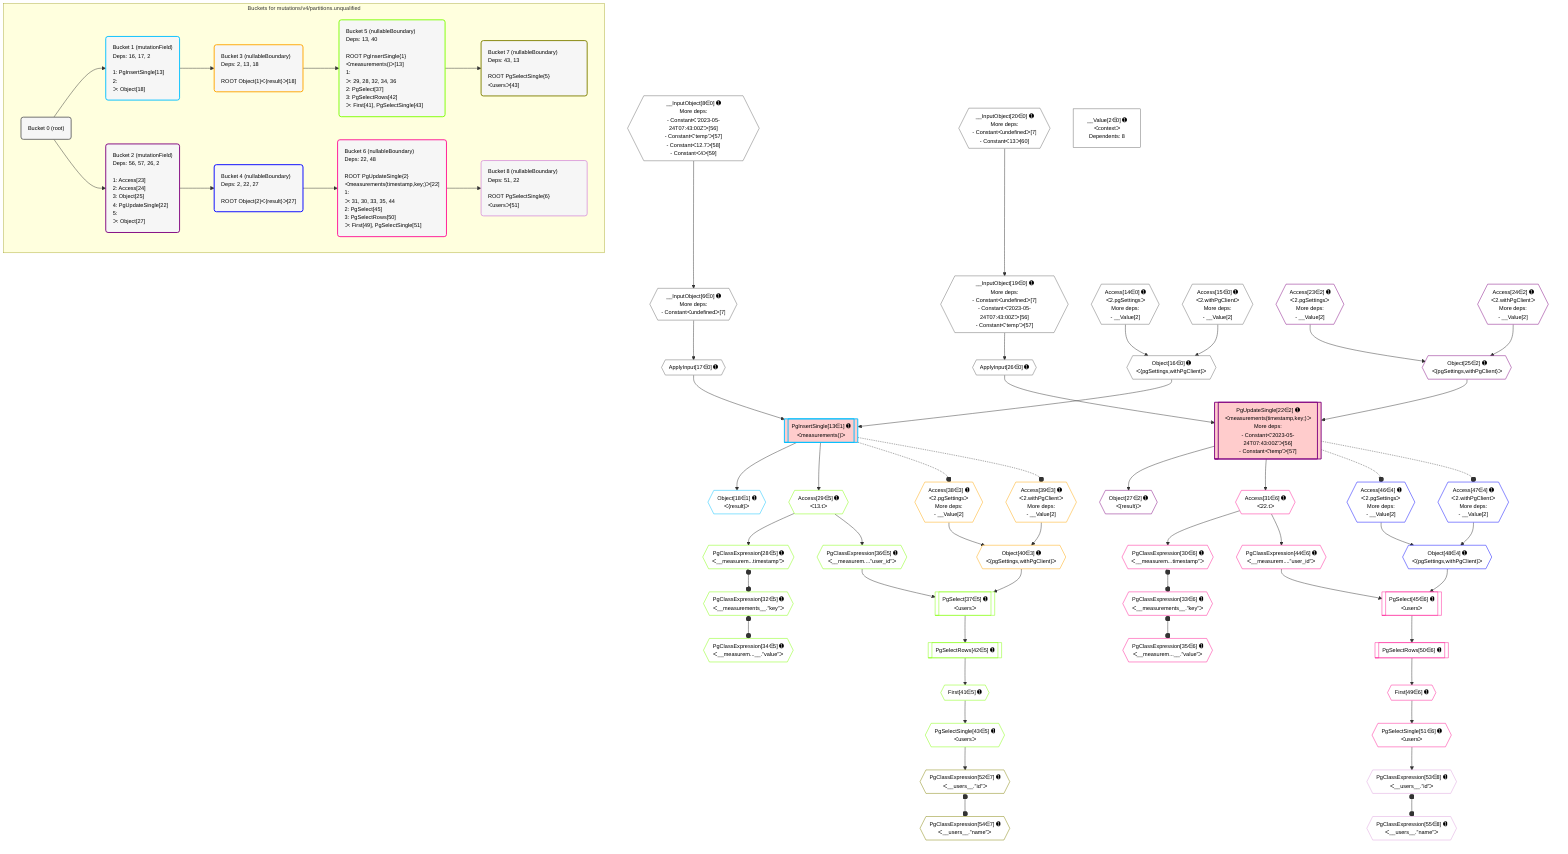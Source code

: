 %%{init: {'themeVariables': { 'fontSize': '12px'}}}%%
graph TD
    classDef path fill:#eee,stroke:#000,color:#000
    classDef plan fill:#fff,stroke-width:1px,color:#000
    classDef itemplan fill:#fff,stroke-width:2px,color:#000
    classDef unbatchedplan fill:#dff,stroke-width:1px,color:#000
    classDef sideeffectplan fill:#fcc,stroke-width:2px,color:#000
    classDef bucket fill:#f6f6f6,color:#000,stroke-width:2px,text-align:left

    subgraph "Buckets for mutations/v4/partitions.unqualified"
    Bucket0("Bucket 0 (root)"):::bucket
    Bucket1("Bucket 1 (mutationField)<br />Deps: 16, 17, 2<br /><br />1: PgInsertSingle[13]<br />2: <br />ᐳ: Object[18]"):::bucket
    Bucket2("Bucket 2 (mutationField)<br />Deps: 56, 57, 26, 2<br /><br />1: Access[23]<br />2: Access[24]<br />3: Object[25]<br />4: PgUpdateSingle[22]<br />5: <br />ᐳ: Object[27]"):::bucket
    Bucket3("Bucket 3 (nullableBoundary)<br />Deps: 2, 13, 18<br /><br />ROOT Object{1}ᐸ{result}ᐳ[18]"):::bucket
    Bucket4("Bucket 4 (nullableBoundary)<br />Deps: 2, 22, 27<br /><br />ROOT Object{2}ᐸ{result}ᐳ[27]"):::bucket
    Bucket5("Bucket 5 (nullableBoundary)<br />Deps: 13, 40<br /><br />ROOT PgInsertSingle{1}ᐸmeasurements()ᐳ[13]<br />1: <br />ᐳ: 29, 28, 32, 34, 36<br />2: PgSelect[37]<br />3: PgSelectRows[42]<br />ᐳ: First[41], PgSelectSingle[43]"):::bucket
    Bucket6("Bucket 6 (nullableBoundary)<br />Deps: 22, 48<br /><br />ROOT PgUpdateSingle{2}ᐸmeasurements(timestamp,key;)ᐳ[22]<br />1: <br />ᐳ: 31, 30, 33, 35, 44<br />2: PgSelect[45]<br />3: PgSelectRows[50]<br />ᐳ: First[49], PgSelectSingle[51]"):::bucket
    Bucket7("Bucket 7 (nullableBoundary)<br />Deps: 43, 13<br /><br />ROOT PgSelectSingle{5}ᐸusersᐳ[43]"):::bucket
    Bucket8("Bucket 8 (nullableBoundary)<br />Deps: 51, 22<br /><br />ROOT PgSelectSingle{6}ᐸusersᐳ[51]"):::bucket
    end
    Bucket0 --> Bucket1 & Bucket2
    Bucket1 --> Bucket3
    Bucket2 --> Bucket4
    Bucket3 --> Bucket5
    Bucket4 --> Bucket6
    Bucket5 --> Bucket7
    Bucket6 --> Bucket8

    %% plan dependencies
    __InputObject8{{"__InputObject[8∈0] ➊<br />More deps:<br />- Constantᐸ'2023-05-24T07:43:00Z'ᐳ[56]<br />- Constantᐸ'temp'ᐳ[57]<br />- Constantᐸ12.7ᐳ[58]<br />- Constantᐸ4ᐳ[59]"}}:::plan
    __InputObject19{{"__InputObject[19∈0] ➊<br />More deps:<br />- Constantᐸundefinedᐳ[7]<br />- Constantᐸ'2023-05-24T07:43:00Z'ᐳ[56]<br />- Constantᐸ'temp'ᐳ[57]"}}:::plan
    __InputObject20{{"__InputObject[20∈0] ➊<br />More deps:<br />- Constantᐸundefinedᐳ[7]<br />- Constantᐸ13ᐳ[60]"}}:::plan
    __InputObject20 --> __InputObject19
    __InputObject6{{"__InputObject[6∈0] ➊<br />More deps:<br />- Constantᐸundefinedᐳ[7]"}}:::plan
    __InputObject8 --> __InputObject6
    Object16{{"Object[16∈0] ➊<br />ᐸ{pgSettings,withPgClient}ᐳ"}}:::plan
    Access14{{"Access[14∈0] ➊<br />ᐸ2.pgSettingsᐳ<br />More deps:<br />- __Value[2]"}}:::plan
    Access15{{"Access[15∈0] ➊<br />ᐸ2.withPgClientᐳ<br />More deps:<br />- __Value[2]"}}:::plan
    Access14 & Access15 --> Object16
    ApplyInput17{{"ApplyInput[17∈0] ➊"}}:::plan
    __InputObject6 --> ApplyInput17
    ApplyInput26{{"ApplyInput[26∈0] ➊"}}:::plan
    __InputObject19 --> ApplyInput26
    __Value2["__Value[2∈0] ➊<br />ᐸcontextᐳ<br />Dependents: 8"]:::plan
    PgInsertSingle13[["PgInsertSingle[13∈1] ➊<br />ᐸmeasurements()ᐳ"]]:::sideeffectplan
    Object16 & ApplyInput17 --> PgInsertSingle13
    Object18{{"Object[18∈1] ➊<br />ᐸ{result}ᐳ"}}:::plan
    PgInsertSingle13 --> Object18
    PgUpdateSingle22[["PgUpdateSingle[22∈2] ➊<br />ᐸmeasurements(timestamp,key;)ᐳ<br />More deps:<br />- Constantᐸ'2023-05-24T07:43:00Z'ᐳ[56]<br />- Constantᐸ'temp'ᐳ[57]"]]:::sideeffectplan
    Object25{{"Object[25∈2] ➊<br />ᐸ{pgSettings,withPgClient}ᐳ"}}:::plan
    Object25 & ApplyInput26 --> PgUpdateSingle22
    Access23{{"Access[23∈2] ➊<br />ᐸ2.pgSettingsᐳ<br />More deps:<br />- __Value[2]"}}:::plan
    Access24{{"Access[24∈2] ➊<br />ᐸ2.withPgClientᐳ<br />More deps:<br />- __Value[2]"}}:::plan
    Access23 & Access24 --> Object25
    Object27{{"Object[27∈2] ➊<br />ᐸ{result}ᐳ"}}:::plan
    PgUpdateSingle22 --> Object27
    Object40{{"Object[40∈3] ➊<br />ᐸ{pgSettings,withPgClient}ᐳ"}}:::plan
    Access38{{"Access[38∈3] ➊<br />ᐸ2.pgSettingsᐳ<br />More deps:<br />- __Value[2]"}}:::plan
    Access39{{"Access[39∈3] ➊<br />ᐸ2.withPgClientᐳ<br />More deps:<br />- __Value[2]"}}:::plan
    Access38 & Access39 --> Object40
    Object48{{"Object[48∈4] ➊<br />ᐸ{pgSettings,withPgClient}ᐳ"}}:::plan
    Access46{{"Access[46∈4] ➊<br />ᐸ2.pgSettingsᐳ<br />More deps:<br />- __Value[2]"}}:::plan
    Access47{{"Access[47∈4] ➊<br />ᐸ2.withPgClientᐳ<br />More deps:<br />- __Value[2]"}}:::plan
    Access46 & Access47 --> Object48
    PgSelect37[["PgSelect[37∈5] ➊<br />ᐸusersᐳ"]]:::plan
    PgClassExpression36{{"PgClassExpression[36∈5] ➊<br />ᐸ__measurem....”user_id”ᐳ"}}:::plan
    Object40 & PgClassExpression36 --> PgSelect37
    PgClassExpression28{{"PgClassExpression[28∈5] ➊<br />ᐸ__measurem...timestamp”ᐳ"}}:::plan
    Access29{{"Access[29∈5] ➊<br />ᐸ13.tᐳ"}}:::plan
    Access29 --> PgClassExpression28
    PgInsertSingle13 --> Access29
    PgClassExpression32{{"PgClassExpression[32∈5] ➊<br />ᐸ__measurements__.”key”ᐳ"}}:::plan
    PgClassExpression28 o--o PgClassExpression32
    PgClassExpression34{{"PgClassExpression[34∈5] ➊<br />ᐸ__measurem...__.”value”ᐳ"}}:::plan
    PgClassExpression32 o--o PgClassExpression34
    Access29 --> PgClassExpression36
    First41{{"First[41∈5] ➊"}}:::plan
    PgSelectRows42[["PgSelectRows[42∈5] ➊"]]:::plan
    PgSelectRows42 --> First41
    PgSelect37 --> PgSelectRows42
    PgSelectSingle43{{"PgSelectSingle[43∈5] ➊<br />ᐸusersᐳ"}}:::plan
    First41 --> PgSelectSingle43
    PgSelect45[["PgSelect[45∈6] ➊<br />ᐸusersᐳ"]]:::plan
    PgClassExpression44{{"PgClassExpression[44∈6] ➊<br />ᐸ__measurem....”user_id”ᐳ"}}:::plan
    Object48 & PgClassExpression44 --> PgSelect45
    PgClassExpression30{{"PgClassExpression[30∈6] ➊<br />ᐸ__measurem...timestamp”ᐳ"}}:::plan
    Access31{{"Access[31∈6] ➊<br />ᐸ22.tᐳ"}}:::plan
    Access31 --> PgClassExpression30
    PgUpdateSingle22 --> Access31
    PgClassExpression33{{"PgClassExpression[33∈6] ➊<br />ᐸ__measurements__.”key”ᐳ"}}:::plan
    PgClassExpression30 o--o PgClassExpression33
    PgClassExpression35{{"PgClassExpression[35∈6] ➊<br />ᐸ__measurem...__.”value”ᐳ"}}:::plan
    PgClassExpression33 o--o PgClassExpression35
    Access31 --> PgClassExpression44
    First49{{"First[49∈6] ➊"}}:::plan
    PgSelectRows50[["PgSelectRows[50∈6] ➊"]]:::plan
    PgSelectRows50 --> First49
    PgSelect45 --> PgSelectRows50
    PgSelectSingle51{{"PgSelectSingle[51∈6] ➊<br />ᐸusersᐳ"}}:::plan
    First49 --> PgSelectSingle51
    PgClassExpression52{{"PgClassExpression[52∈7] ➊<br />ᐸ__users__.”id”ᐳ"}}:::plan
    PgSelectSingle43 --> PgClassExpression52
    PgClassExpression54{{"PgClassExpression[54∈7] ➊<br />ᐸ__users__.”name”ᐳ"}}:::plan
    PgClassExpression52 o--o PgClassExpression54
    PgClassExpression53{{"PgClassExpression[53∈8] ➊<br />ᐸ__users__.”id”ᐳ"}}:::plan
    PgSelectSingle51 --> PgClassExpression53
    PgClassExpression55{{"PgClassExpression[55∈8] ➊<br />ᐸ__users__.”name”ᐳ"}}:::plan
    PgClassExpression53 o--o PgClassExpression55

    %% define steps
    classDef bucket0 stroke:#696969
    class Bucket0,__Value2,__InputObject6,__InputObject8,Access14,Access15,Object16,ApplyInput17,__InputObject19,__InputObject20,ApplyInput26 bucket0
    classDef bucket1 stroke:#00bfff
    class Bucket1,PgInsertSingle13,Object18 bucket1
    classDef bucket2 stroke:#7f007f
    class Bucket2,PgUpdateSingle22,Access23,Access24,Object25,Object27 bucket2
    classDef bucket3 stroke:#ffa500
    class Bucket3,Access38,Access39,Object40 bucket3
    classDef bucket4 stroke:#0000ff
    class Bucket4,Access46,Access47,Object48 bucket4
    classDef bucket5 stroke:#7fff00
    class Bucket5,PgClassExpression28,Access29,PgClassExpression32,PgClassExpression34,PgClassExpression36,PgSelect37,First41,PgSelectRows42,PgSelectSingle43 bucket5
    classDef bucket6 stroke:#ff1493
    class Bucket6,PgClassExpression30,Access31,PgClassExpression33,PgClassExpression35,PgClassExpression44,PgSelect45,First49,PgSelectRows50,PgSelectSingle51 bucket6
    classDef bucket7 stroke:#808000
    class Bucket7,PgClassExpression52,PgClassExpression54 bucket7
    classDef bucket8 stroke:#dda0dd
    class Bucket8,PgClassExpression53,PgClassExpression55 bucket8

    %% implicit side effects
    PgInsertSingle13 -.-o Access38
    PgInsertSingle13 -.-o Access39
    PgUpdateSingle22 -.-o Access46
    PgUpdateSingle22 -.-o Access47